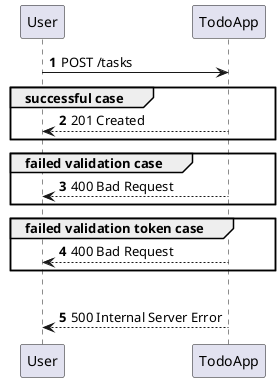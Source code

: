 @startuml
'https://plantuml.com/sequence-diagram

autonumber

User -> TodoApp: POST /tasks

group successful case
User <-- TodoApp: 201 Created
end

group failed validation case
User <-- TodoApp: 400 Bad Request
end

group failed validation token case
User <-- TodoApp: 400 Bad Request
end

group other failure case
User <-- TodoApp: 500 Internal Server Error

@enduml